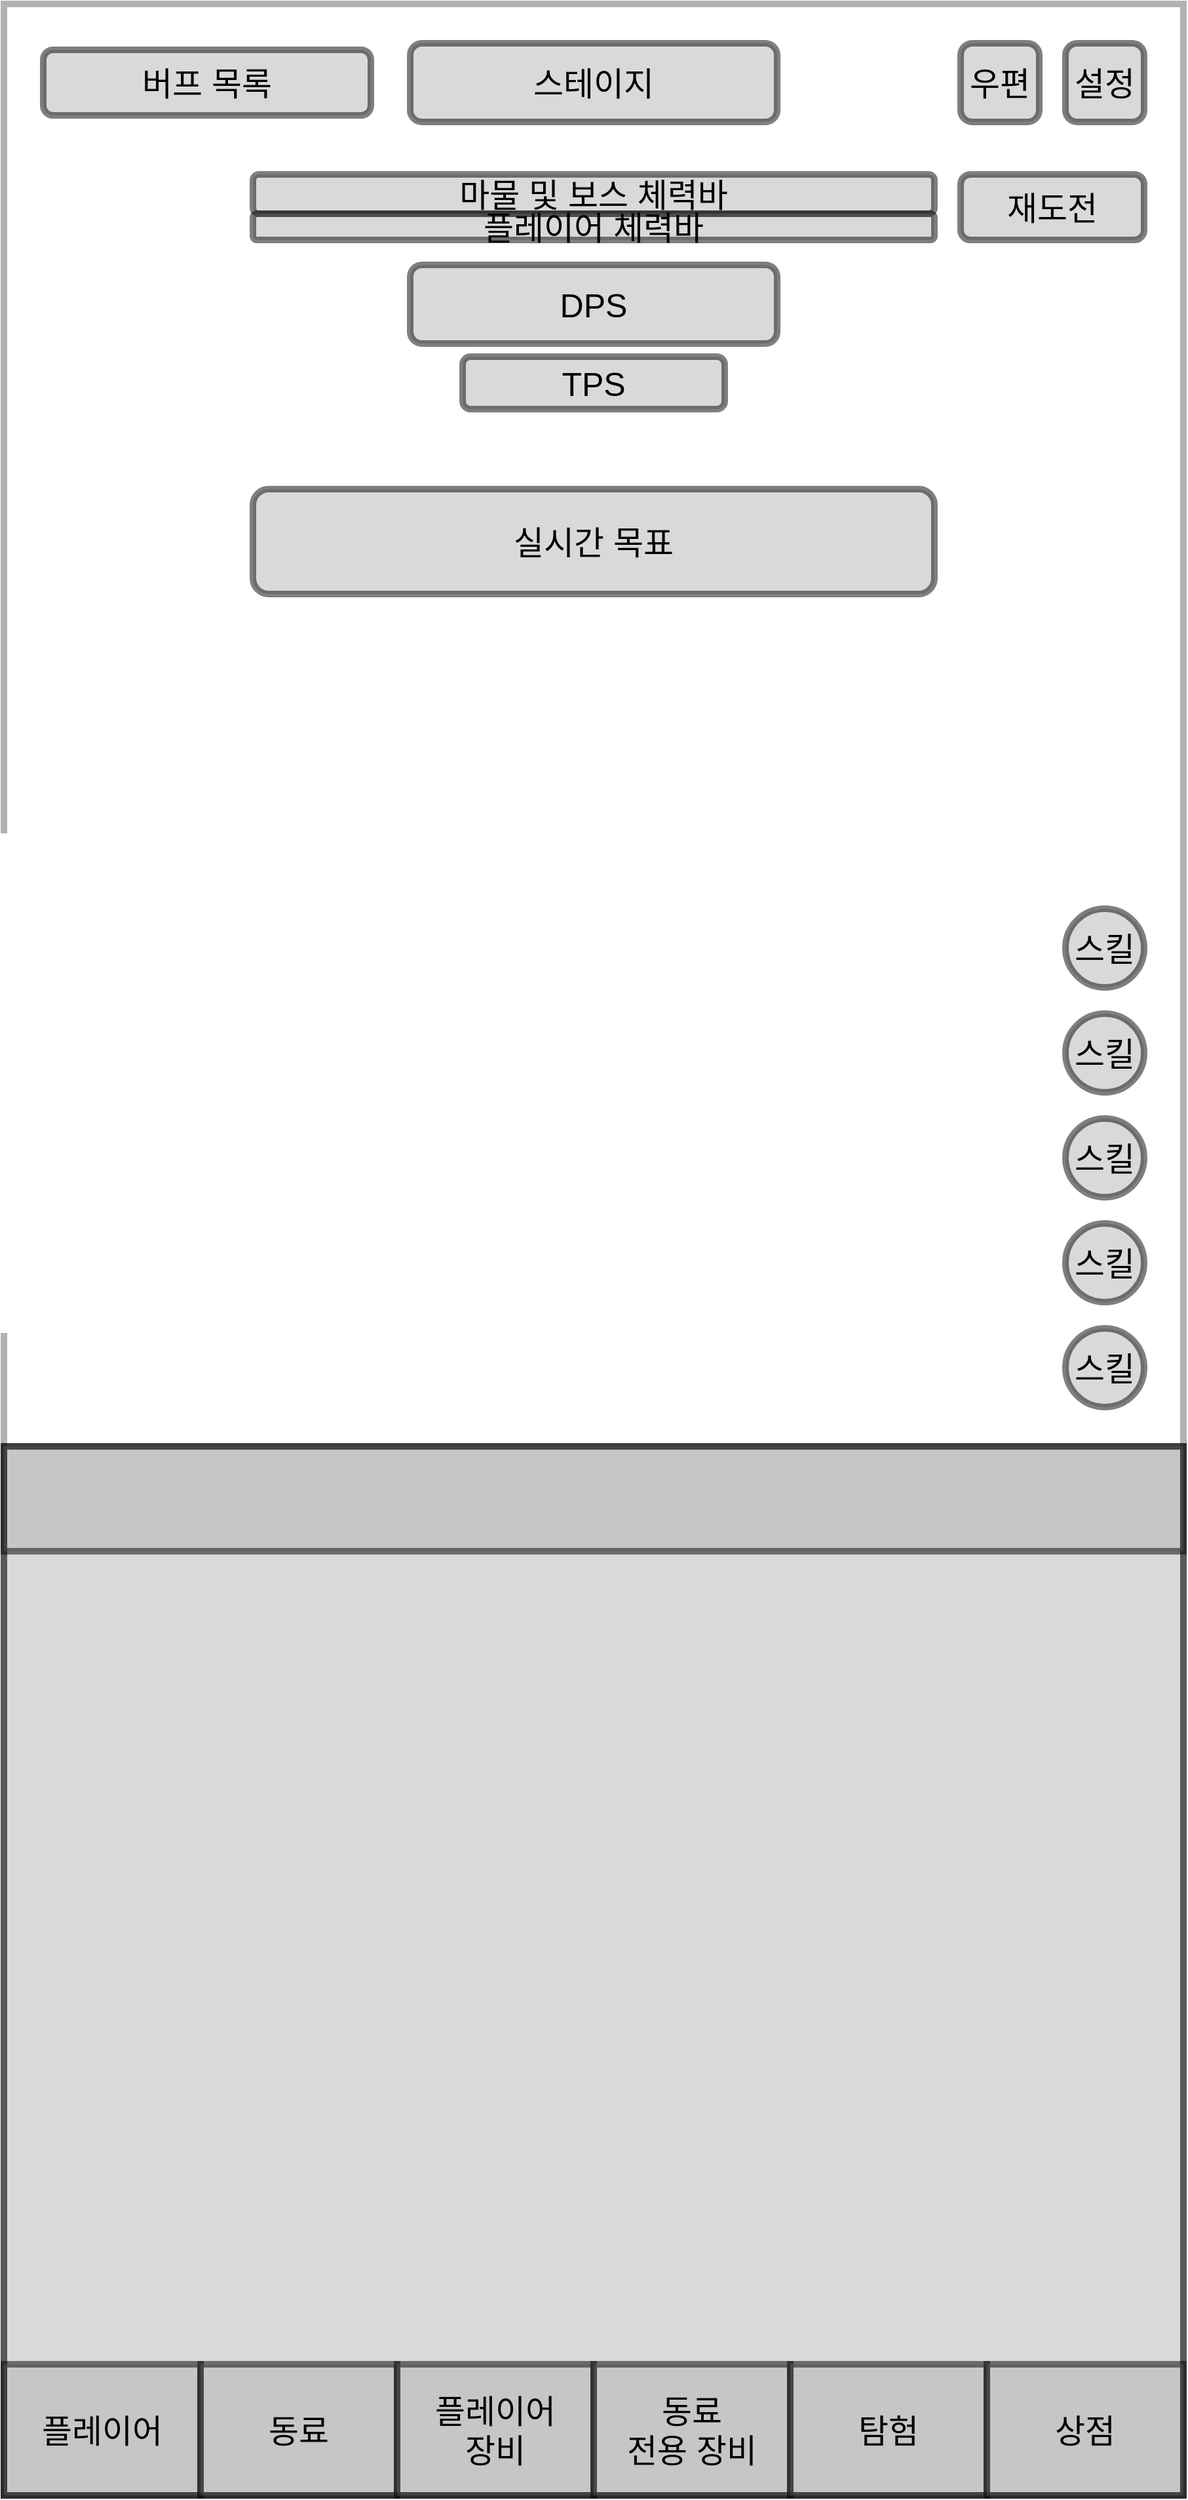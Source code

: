 <mxfile version="14.8.4" type="device"><diagram id="qOn4_DFETVk3wdnNsK1C" name="Page-1"><mxGraphModel dx="3267" dy="3393" grid="1" gridSize="10" guides="1" tooltips="1" connect="1" arrows="1" fold="1" page="1" pageScale="1" pageWidth="827" pageHeight="1169" math="0" shadow="0"><root><mxCell id="0"/><mxCell id="1" parent="0"/><mxCell id="166bRq63qfwbpY66UUoa-1" value="" style="rounded=0;whiteSpace=wrap;html=1;opacity=30;strokeWidth=5;" vertex="1" parent="1"><mxGeometry width="900" height="1900" as="geometry"/></mxCell><mxCell id="166bRq63qfwbpY66UUoa-2" value="설정" style="rounded=1;whiteSpace=wrap;html=1;strokeWidth=5;opacity=50;fillColor=#B3B3B3;fontSize=25;" vertex="1" parent="1"><mxGeometry x="810" y="30" width="60" height="60" as="geometry"/></mxCell><mxCell id="166bRq63qfwbpY66UUoa-3" value="&lt;font style=&quot;font-size: 25px&quot;&gt;우편&lt;/font&gt;" style="rounded=1;whiteSpace=wrap;html=1;strokeWidth=5;opacity=50;fillColor=#B3B3B3;fontSize=25;" vertex="1" parent="1"><mxGeometry x="730" y="30" width="60" height="60" as="geometry"/></mxCell><mxCell id="166bRq63qfwbpY66UUoa-4" value="&lt;font style=&quot;font-size: 25px&quot;&gt;스테이지&lt;/font&gt;" style="rounded=1;whiteSpace=wrap;html=1;strokeWidth=5;fillColor=#B3B3B3;opacity=50;fontSize=25;" vertex="1" parent="1"><mxGeometry x="310" y="30" width="280" height="60" as="geometry"/></mxCell><mxCell id="166bRq63qfwbpY66UUoa-5" value="마물 및 보스 체력바" style="rounded=1;whiteSpace=wrap;html=1;strokeWidth=5;fillColor=#B3B3B3;opacity=50;fontSize=25;" vertex="1" parent="1"><mxGeometry x="190" y="130" width="520" height="30" as="geometry"/></mxCell><mxCell id="166bRq63qfwbpY66UUoa-6" value="재도전" style="rounded=1;whiteSpace=wrap;html=1;strokeWidth=5;fillColor=#B3B3B3;opacity=50;fontSize=25;" vertex="1" parent="1"><mxGeometry x="730" y="130" width="140" height="50" as="geometry"/></mxCell><mxCell id="166bRq63qfwbpY66UUoa-7" value="DPS" style="rounded=1;whiteSpace=wrap;html=1;strokeWidth=5;fillColor=#B3B3B3;opacity=50;fontSize=25;" vertex="1" parent="1"><mxGeometry x="310" y="199" width="280" height="60" as="geometry"/></mxCell><mxCell id="166bRq63qfwbpY66UUoa-8" value="TPS" style="rounded=1;whiteSpace=wrap;html=1;strokeWidth=5;fillColor=#B3B3B3;opacity=50;fontSize=25;" vertex="1" parent="1"><mxGeometry x="350" y="269" width="200" height="40" as="geometry"/></mxCell><mxCell id="166bRq63qfwbpY66UUoa-9" value="플레이어 체력바" style="rounded=1;whiteSpace=wrap;html=1;strokeWidth=5;fillColor=#B3B3B3;opacity=50;fontSize=25;" vertex="1" parent="1"><mxGeometry x="190" y="160" width="520" height="20" as="geometry"/></mxCell><mxCell id="166bRq63qfwbpY66UUoa-11" value="" style="rounded=0;whiteSpace=wrap;html=1;fontSize=25;strokeWidth=5;fillColor=#B3B3B3;opacity=50;" vertex="1" parent="1"><mxGeometry y="1100" width="900" height="800" as="geometry"/></mxCell><mxCell id="166bRq63qfwbpY66UUoa-12" value="플레이어" style="rounded=0;whiteSpace=wrap;html=1;fontSize=25;strokeWidth=5;fillColor=#B3B3B3;opacity=50;" vertex="1" parent="1"><mxGeometry y="1800" width="150" height="100" as="geometry"/></mxCell><mxCell id="166bRq63qfwbpY66UUoa-13" value="동료" style="rounded=0;whiteSpace=wrap;html=1;fontSize=25;strokeWidth=5;fillColor=#B3B3B3;opacity=50;" vertex="1" parent="1"><mxGeometry x="150" y="1800" width="150" height="100" as="geometry"/></mxCell><mxCell id="166bRq63qfwbpY66UUoa-14" value="플레이어&lt;br&gt;장비" style="rounded=0;whiteSpace=wrap;html=1;fontSize=25;strokeWidth=5;fillColor=#B3B3B3;opacity=50;" vertex="1" parent="1"><mxGeometry x="300" y="1800" width="150" height="100" as="geometry"/></mxCell><mxCell id="166bRq63qfwbpY66UUoa-15" value="동료&lt;br&gt;전용 장비" style="rounded=0;whiteSpace=wrap;html=1;fontSize=25;strokeWidth=5;fillColor=#B3B3B3;opacity=50;" vertex="1" parent="1"><mxGeometry x="450" y="1800" width="150" height="100" as="geometry"/></mxCell><mxCell id="166bRq63qfwbpY66UUoa-16" value="탐험" style="rounded=0;whiteSpace=wrap;html=1;fontSize=25;strokeWidth=5;fillColor=#B3B3B3;opacity=50;" vertex="1" parent="1"><mxGeometry x="600" y="1800" width="150" height="100" as="geometry"/></mxCell><mxCell id="166bRq63qfwbpY66UUoa-17" value="상점" style="rounded=0;whiteSpace=wrap;html=1;fontSize=25;strokeWidth=5;fillColor=#B3B3B3;opacity=50;" vertex="1" parent="1"><mxGeometry x="750" y="1800" width="150" height="100" as="geometry"/></mxCell><mxCell id="166bRq63qfwbpY66UUoa-18" value="실시간 목표" style="rounded=1;whiteSpace=wrap;html=1;strokeWidth=5;fillColor=#B3B3B3;opacity=50;fontSize=25;" vertex="1" parent="1"><mxGeometry x="190" y="370" width="520" height="80" as="geometry"/></mxCell><mxCell id="166bRq63qfwbpY66UUoa-19" value="&lt;font style=&quot;font-size: 25px&quot;&gt;버프 목록&lt;/font&gt;" style="rounded=1;whiteSpace=wrap;html=1;strokeWidth=5;opacity=50;fillColor=#B3B3B3;fontSize=25;" vertex="1" parent="1"><mxGeometry x="30" y="35" width="250" height="50" as="geometry"/></mxCell><mxCell id="166bRq63qfwbpY66UUoa-20" value="스킬" style="rounded=1;whiteSpace=wrap;html=1;strokeWidth=5;opacity=50;fillColor=#B3B3B3;fontSize=25;arcSize=50;" vertex="1" parent="1"><mxGeometry x="810" y="1010" width="60" height="60" as="geometry"/></mxCell><mxCell id="166bRq63qfwbpY66UUoa-21" value="스킬" style="rounded=1;whiteSpace=wrap;html=1;strokeWidth=5;opacity=50;fillColor=#B3B3B3;fontSize=25;arcSize=50;" vertex="1" parent="1"><mxGeometry x="810" y="930" width="60" height="60" as="geometry"/></mxCell><mxCell id="166bRq63qfwbpY66UUoa-22" value="스킬" style="rounded=1;whiteSpace=wrap;html=1;strokeWidth=5;opacity=50;fillColor=#B3B3B3;fontSize=25;arcSize=50;" vertex="1" parent="1"><mxGeometry x="810" y="850" width="60" height="60" as="geometry"/></mxCell><mxCell id="166bRq63qfwbpY66UUoa-23" value="스킬" style="rounded=1;whiteSpace=wrap;html=1;strokeWidth=5;opacity=50;fillColor=#B3B3B3;fontSize=25;arcSize=50;" vertex="1" parent="1"><mxGeometry x="810" y="770" width="60" height="60" as="geometry"/></mxCell><mxCell id="166bRq63qfwbpY66UUoa-24" value="스킬" style="rounded=1;whiteSpace=wrap;html=1;strokeWidth=5;opacity=50;fillColor=#B3B3B3;fontSize=25;arcSize=50;" vertex="1" parent="1"><mxGeometry x="810" y="690" width="60" height="60" as="geometry"/></mxCell><mxCell id="166bRq63qfwbpY66UUoa-25" value="" style="rounded=0;whiteSpace=wrap;html=1;fontSize=25;strokeWidth=5;fillColor=#B3B3B3;opacity=50;" vertex="1" parent="1"><mxGeometry y="1100" width="900" height="80" as="geometry"/></mxCell></root></mxGraphModel></diagram></mxfile>